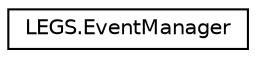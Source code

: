 digraph "Graphical Class Hierarchy"
{
 // LATEX_PDF_SIZE
  edge [fontname="Helvetica",fontsize="10",labelfontname="Helvetica",labelfontsize="10"];
  node [fontname="Helvetica",fontsize="10",shape=record];
  rankdir="LR";
  Node0 [label="LEGS.EventManager",height=0.2,width=0.4,color="black", fillcolor="white", style="filled",URL="$classLEGS_1_1EventManager.html",tooltip=" "];
}
